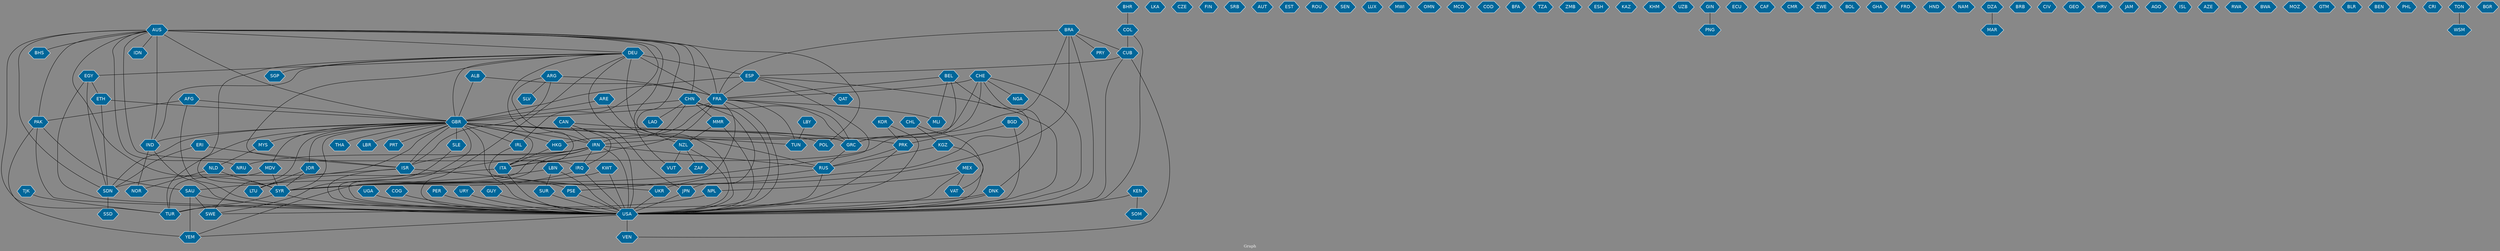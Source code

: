 // Countries together in item graph
graph {
	graph [bgcolor="#888888" fontcolor=white fontsize=12 label="Graph" outputorder=edgesfirst overlap=prism]
	node [color=white fillcolor="#006699" fontcolor=white fontname=Helvetica shape=hexagon style=filled]
	edge [arrowhead=open color=black fontcolor=white fontname=Courier fontsize=12]
		AUS [label=AUS]
		SWE [label=SWE]
		USA [label=USA]
		JPN [label=JPN]
		CUB [label=CUB]
		FRA [label=FRA]
		CHN [label=CHN]
		ISR [label=ISR]
		BGD [label=BGD]
		MEX [label=MEX]
		GBR [label=GBR]
		RUS [label=RUS]
		UKR [label=UKR]
		IRL [label=IRL]
		IRN [label=IRN]
		POL [label=POL]
		CHE [label=CHE]
		PSE [label=PSE]
		IDN [label=IDN]
		IRQ [label=IRQ]
		ARG [label=ARG]
		SYR [label=SYR]
		UGA [label=UGA]
		LKA [label=LKA]
		BRA [label=BRA]
		PRK [label=PRK]
		ESP [label=ESP]
		NGA [label=NGA]
		NZL [label=NZL]
		TJK [label=TJK]
		TUR [label=TUR]
		AFG [label=AFG]
		VUT [label=VUT]
		GRC [label=GRC]
		IND [label=IND]
		THA [label=THA]
		LBN [label=LBN]
		ITA [label=ITA]
		CAN [label=CAN]
		CZE [label=CZE]
		SLE [label=SLE]
		KOR [label=KOR]
		EGY [label=EGY]
		TUN [label=TUN]
		FIN [label=FIN]
		NLD [label=NLD]
		NOR [label=NOR]
		SRB [label=SRB]
		NRU [label=NRU]
		BEL [label=BEL]
		AUT [label=AUT]
		SDN [label=SDN]
		KEN [label=KEN]
		ZAF [label=ZAF]
		DEU [label=DEU]
		ETH [label=ETH]
		SAU [label=SAU]
		PAK [label=PAK]
		EST [label=EST]
		KWT [label=KWT]
		SOM [label=SOM]
		YEM [label=YEM]
		KGZ [label=KGZ]
		BHS [label=BHS]
		SGP [label=SGP]
		COG [label=COG]
		LAO [label=LAO]
		JOR [label=JOR]
		VAT [label=VAT]
		ROU [label=ROU]
		SEN [label=SEN]
		MDV [label=MDV]
		SSD [label=SSD]
		VEN [label=VEN]
		ALB [label=ALB]
		LUX [label=LUX]
		MWI [label=MWI]
		OMN [label=OMN]
		LBY [label=LBY]
		MMR [label=MMR]
		NPL [label=NPL]
		CHL [label=CHL]
		MYS [label=MYS]
		BHR [label=BHR]
		COL [label=COL]
		MCO [label=MCO]
		ERI [label=ERI]
		COD [label=COD]
		BFA [label=BFA]
		HKG [label=HKG]
		DNK [label=DNK]
		PER [label=PER]
		TZA [label=TZA]
		ARE [label=ARE]
		ZMB [label=ZMB]
		ESH [label=ESH]
		KAZ [label=KAZ]
		KHM [label=KHM]
		UZB [label=UZB]
		GIN [label=GIN]
		PNG [label=PNG]
		ECU [label=ECU]
		CAF [label=CAF]
		CMR [label=CMR]
		LTU [label=LTU]
		QAT [label=QAT]
		URY [label=URY]
		SLV [label=SLV]
		ZWE [label=ZWE]
		LBR [label=LBR]
		BOL [label=BOL]
		MLI [label=MLI]
		GHA [label=GHA]
		FRO [label=FRO]
		HND [label=HND]
		SUR [label=SUR]
		NAM [label=NAM]
		MAR [label=MAR]
		PRT [label=PRT]
		BRB [label=BRB]
		CIV [label=CIV]
		GEO [label=GEO]
		HRV [label=HRV]
		PRY [label=PRY]
		GUY [label=GUY]
		JAM [label=JAM]
		AGO [label=AGO]
		ISL [label=ISL]
		AZE [label=AZE]
		RWA [label=RWA]
		DZA [label=DZA]
		BWA [label=BWA]
		MOZ [label=MOZ]
		GTM [label=GTM]
		BLR [label=BLR]
		BEN [label=BEN]
		PHL [label=PHL]
		CRI [label=CRI]
		WSM [label=WSM]
		TON [label=TON]
		BGR [label=BGR]
			DEU -- ITA [weight=2]
			GBR -- IRN [weight=1]
			BRA -- CUB [weight=1]
			GBR -- SDN [weight=1]
			SYR -- TUR [weight=8]
			ARG -- SLV [weight=1]
			AUS -- NZL [weight=1]
			ITA -- LTU [weight=1]
			FRA -- IRN [weight=2]
			CAN -- USA [weight=3]
			SAU -- YEM [weight=9]
			URY -- USA [weight=1]
			SAU -- SWE [weight=7]
			TON -- WSM [weight=1]
			GBR -- TUN [weight=4]
			BRA -- PRY [weight=1]
			LBY -- TUN [weight=1]
			SLE -- USA [weight=5]
			BGD -- PRK [weight=1]
			IND -- NOR [weight=1]
			DNK -- SWE [weight=2]
			BRA -- SYR [weight=3]
			AFG -- GBR [weight=3]
			JOR -- SYR [weight=1]
			GBR -- JOR [weight=1]
			KWT -- USA [weight=1]
			KWT -- SYR [weight=1]
			DEU -- GBR [weight=1]
			GBR -- PRT [weight=1]
			AFG -- USA [weight=5]
			BRA -- USA [weight=1]
			AUS -- FRA [weight=3]
			CHE -- USA [weight=1]
			BEL -- GRC [weight=2]
			PER -- USA [weight=1]
			IRN -- ISR [weight=26]
			BEL -- FRA [weight=1]
			SDN -- SSD [weight=3]
			ISR -- SDN [weight=3]
			USA -- YEM [weight=5]
			BGD -- USA [weight=2]
			NZL -- VUT [weight=1]
			TJK -- TUR [weight=1]
			GBR -- GRC [weight=2]
			ETH -- SDN [weight=1]
			FRA -- MLI [weight=1]
			GBR -- THA [weight=1]
			PRK -- USA [weight=9]
			CHE -- DNK [weight=1]
			DEU -- SYR [weight=2]
			DEU -- JPN [weight=2]
			PAK -- YEM [weight=1]
			CHN -- GRC [weight=1]
			ARE -- USA [weight=1]
			LBN -- SUR [weight=1]
			BHR -- COL [weight=1]
			ARE -- GBR [weight=1]
			NZL -- ZAF [weight=6]
			KOR -- PRK [weight=1]
			BEL -- MLI [weight=1]
			AUS -- PAK [weight=1]
			JPN -- USA [weight=6]
			COL -- CUB [weight=2]
			KOR -- USA [weight=9]
			CHN -- USA [weight=10]
			NLD -- NOR [weight=1]
			CHN -- GBR [weight=5]
			AUS -- SDN [weight=1]
			EGY -- ETH [weight=1]
			MDV -- SYR [weight=1]
			DEU -- IND [weight=1]
			IND -- USA [weight=1]
			ARG -- IRN [weight=1]
			UGA -- USA [weight=1]
			MMR -- NZL [weight=2]
			GBR -- HKG [weight=1]
			DEU -- ESP [weight=2]
			GBR -- ISR [weight=3]
			GBR -- LTU [weight=5]
			AUS -- IRQ [weight=1]
			DZA -- MAR [weight=1]
			AUS -- IRL [weight=1]
			EGY -- USA [weight=2]
			GBR -- SLE [weight=11]
			GBR -- IND [weight=17]
			GBR -- IRL [weight=11]
			CHN -- JPN [weight=1]
			ARG -- FRA [weight=10]
			LBN -- SYR [weight=1]
			UKR -- USA [weight=6]
			PSE -- USA [weight=2]
			IRQ -- SYR [weight=2]
			ESP -- SYR [weight=1]
			CHN -- LAO [weight=2]
			HKG -- ITA [weight=1]
			ERI -- SDN [weight=3]
			DEU -- GRC [weight=20]
			GBR -- RUS [weight=1]
			KEN -- SOM [weight=1]
			FRA -- GRC [weight=1]
			AUS -- IDN [weight=4]
			KEN -- USA [weight=2]
			CHL -- VAT [weight=2]
			AUS -- NRU [weight=1]
			GBR -- SYR [weight=16]
			AUS -- GBR [weight=2]
			CHE -- GRC [weight=1]
			GRC -- RUS [weight=3]
			IRN -- RUS [weight=2]
			FRA -- USA [weight=3]
			DEU -- FRA [weight=4]
			ISR -- PSE [weight=16]
			ERI -- ISR [weight=3]
			FRA -- GBR [weight=12]
			PAK -- USA [weight=1]
			FRA -- ITA [weight=1]
			IRN -- IRQ [weight=3]
			GBR -- MDV [weight=1]
			GIN -- PNG [weight=3]
			AUS -- DEU [weight=3]
			GUY -- USA [weight=1]
			ESP -- FRA [weight=1]
			IRN -- NRU [weight=1]
			CAN -- PRK [weight=1]
			GBR -- SWE [weight=2]
			BRA -- ITA [weight=2]
			CAN -- IRN [weight=1]
			ISR -- USA [weight=23]
			MEX -- NPL [weight=1]
			CHN -- MMR [weight=1]
			CHE -- IRN [weight=3]
			NLD -- SYR [weight=5]
			EGY -- SDN [weight=1]
			MEX -- USA [weight=6]
			ALB -- FRA [weight=3]
			NZL -- USA [weight=1]
			ARG -- ISR [weight=2]
			CAN -- IRQ [weight=3]
			ITA -- USA [weight=1]
			AUS -- POL [weight=1]
			IRN -- USA [weight=34]
			FRA -- PSE [weight=3]
			GBR -- POL [weight=1]
			KGZ -- USA [weight=1]
			IRN -- SAU [weight=4]
			ESP -- GBR [weight=6]
			MEX -- VAT [weight=1]
			ESP -- USA [weight=1]
			AUS -- BHS [weight=2]
			GBR -- USA [weight=3]
			DEU -- ISR [weight=1]
			CUB -- VEN [weight=1]
			SYR -- USA [weight=21]
			ESP -- QAT [weight=1]
			BRA -- FRA [weight=2]
			DNK -- USA [weight=4]
			MYS -- NLD [weight=1]
			DEU -- EGY [weight=1]
			COG -- USA [weight=5]
			SUR -- USA [weight=1]
			DEU -- SGP [weight=2]
			IRQ -- USA [weight=9]
			LBN -- USA [weight=1]
			JOR -- LTU [weight=1]
			ETH -- GBR [weight=1]
			GBR -- LBR [weight=1]
			IRN -- YEM [weight=2]
			AUS -- IND [weight=13]
			AUS -- SYR [weight=1]
			ALB -- GBR [weight=1]
			GBR -- TUR [weight=5]
			IRL -- USA [weight=1]
			AUS -- VUT [weight=7]
			BEL -- SYR [weight=2]
			AUS -- TUR [weight=1]
			GBR -- UKR [weight=3]
			MDV -- TUR [weight=1]
			RUS -- USA [weight=6]
			DEU -- USA [weight=1]
			USA -- VEN [weight=13]
			PAK -- SAU [weight=1]
			CUB -- USA [weight=4]
			GBR -- ITA [weight=8]
			COL -- USA [weight=1]
			KGZ -- RUS [weight=1]
			CHE -- NGA [weight=1]
			RUS -- UKR [weight=23]
			PRK -- RUS [weight=3]
			AUS -- CHN [weight=2]
			MMR -- USA [weight=1]
			GBR -- MYS [weight=1]
			FRA -- TUN [weight=1]
			AFG -- PAK [weight=3]
			CHL -- KGZ [weight=1]
			IRN -- SWE [weight=1]
			NPL -- TUR [weight=1]
			CUB -- ESP [weight=1]
			CHE -- FRA [weight=1]
			CHN -- HKG [weight=3]
			SAU -- USA [weight=2]
}